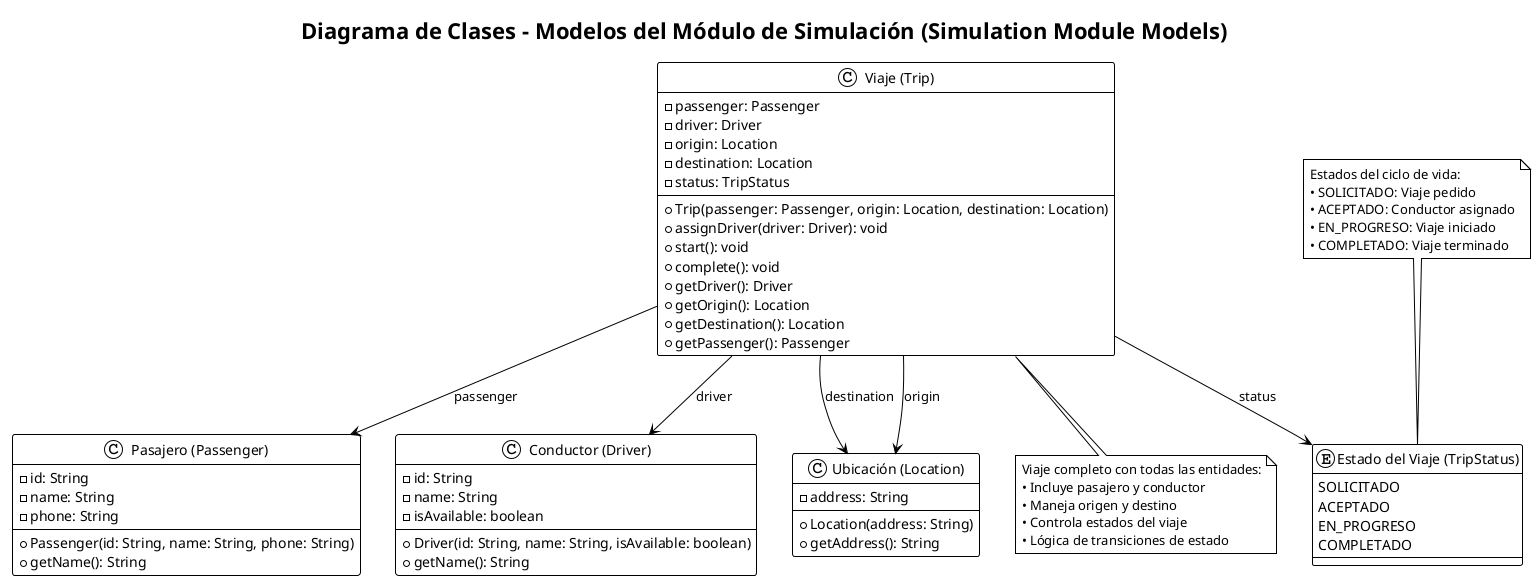 @startuml diagrama-clases-simulacion-viaje
!theme plain
title Diagrama de Clases - Modelos del Módulo de Simulación (Simulation Module Models)

class "Ubicación (Location)" {
    - address: String
    + Location(address: String)
    + getAddress(): String
}

class "Pasajero (Passenger)" {
    - id: String
    - name: String
    - phone: String
    + Passenger(id: String, name: String, phone: String)
    + getName(): String
}

class "Conductor (Driver)" {
    - id: String
    - name: String
    - isAvailable: boolean
    + Driver(id: String, name: String, isAvailable: boolean)
    + getName(): String
}

class "Viaje (Trip)" {
    - passenger: Passenger
    - driver: Driver
    - origin: Location
    - destination: Location
    - status: TripStatus
    + Trip(passenger: Passenger, origin: Location, destination: Location)
    + assignDriver(driver: Driver): void
    + start(): void
    + complete(): void
    + getDriver(): Driver
    + getOrigin(): Location
    + getDestination(): Location
    + getPassenger(): Passenger
}

enum "Estado del Viaje (TripStatus)" {
    SOLICITADO
    ACEPTADO
    EN_PROGRESO
    COMPLETADO
}

' Relaciones
"Viaje (Trip)" --> "Pasajero (Passenger)" : passenger
"Viaje (Trip)" --> "Conductor (Driver)" : driver
"Viaje (Trip)" --> "Ubicación (Location)" : origin
"Viaje (Trip)" --> "Ubicación (Location)" : destination
"Viaje (Trip)" --> "Estado del Viaje (TripStatus)" : status

note top of "Estado del Viaje (TripStatus)"
  Estados del ciclo de vida:
  • SOLICITADO: Viaje pedido
  • ACEPTADO: Conductor asignado
  • EN_PROGRESO: Viaje iniciado
  • COMPLETADO: Viaje terminado
end note

note bottom of "Viaje (Trip)"
  Viaje completo con todas las entidades:
  • Incluye pasajero y conductor
  • Maneja origen y destino
  • Controla estados del viaje
  • Lógica de transiciones de estado
end note

@enduml
